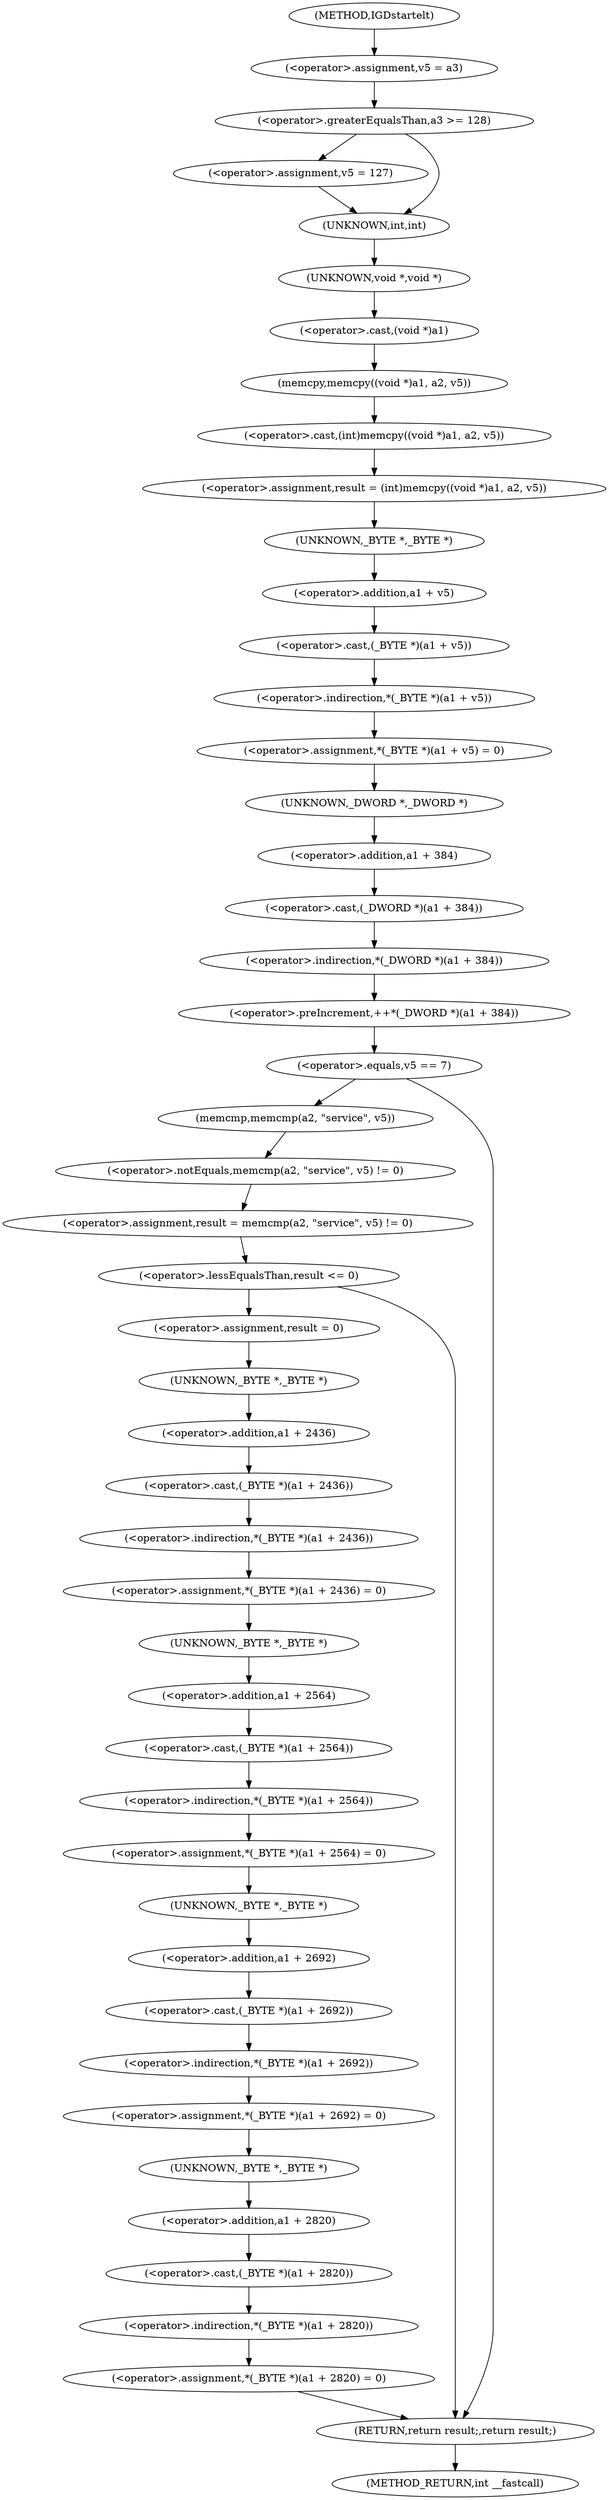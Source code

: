 digraph IGDstartelt {  
"1000110" [label = "(<operator>.assignment,v5 = a3)" ]
"1000114" [label = "(<operator>.greaterEqualsThan,a3 >= 128)" ]
"1000117" [label = "(<operator>.assignment,v5 = 127)" ]
"1000120" [label = "(<operator>.assignment,result = (int)memcpy((void *)a1, a2, v5))" ]
"1000122" [label = "(<operator>.cast,(int)memcpy((void *)a1, a2, v5))" ]
"1000123" [label = "(UNKNOWN,int,int)" ]
"1000124" [label = "(memcpy,memcpy((void *)a1, a2, v5))" ]
"1000125" [label = "(<operator>.cast,(void *)a1)" ]
"1000126" [label = "(UNKNOWN,void *,void *)" ]
"1000130" [label = "(<operator>.assignment,*(_BYTE *)(a1 + v5) = 0)" ]
"1000131" [label = "(<operator>.indirection,*(_BYTE *)(a1 + v5))" ]
"1000132" [label = "(<operator>.cast,(_BYTE *)(a1 + v5))" ]
"1000133" [label = "(UNKNOWN,_BYTE *,_BYTE *)" ]
"1000134" [label = "(<operator>.addition,a1 + v5)" ]
"1000138" [label = "(<operator>.preIncrement,++*(_DWORD *)(a1 + 384))" ]
"1000139" [label = "(<operator>.indirection,*(_DWORD *)(a1 + 384))" ]
"1000140" [label = "(<operator>.cast,(_DWORD *)(a1 + 384))" ]
"1000141" [label = "(UNKNOWN,_DWORD *,_DWORD *)" ]
"1000142" [label = "(<operator>.addition,a1 + 384)" ]
"1000146" [label = "(<operator>.equals,v5 == 7)" ]
"1000150" [label = "(<operator>.assignment,result = memcmp(a2, \"service\", v5) != 0)" ]
"1000152" [label = "(<operator>.notEquals,memcmp(a2, \"service\", v5) != 0)" ]
"1000153" [label = "(memcmp,memcmp(a2, \"service\", v5))" ]
"1000159" [label = "(<operator>.lessEqualsThan,result <= 0)" ]
"1000163" [label = "(<operator>.assignment,result = 0)" ]
"1000166" [label = "(<operator>.assignment,*(_BYTE *)(a1 + 2436) = 0)" ]
"1000167" [label = "(<operator>.indirection,*(_BYTE *)(a1 + 2436))" ]
"1000168" [label = "(<operator>.cast,(_BYTE *)(a1 + 2436))" ]
"1000169" [label = "(UNKNOWN,_BYTE *,_BYTE *)" ]
"1000170" [label = "(<operator>.addition,a1 + 2436)" ]
"1000174" [label = "(<operator>.assignment,*(_BYTE *)(a1 + 2564) = 0)" ]
"1000175" [label = "(<operator>.indirection,*(_BYTE *)(a1 + 2564))" ]
"1000176" [label = "(<operator>.cast,(_BYTE *)(a1 + 2564))" ]
"1000177" [label = "(UNKNOWN,_BYTE *,_BYTE *)" ]
"1000178" [label = "(<operator>.addition,a1 + 2564)" ]
"1000182" [label = "(<operator>.assignment,*(_BYTE *)(a1 + 2692) = 0)" ]
"1000183" [label = "(<operator>.indirection,*(_BYTE *)(a1 + 2692))" ]
"1000184" [label = "(<operator>.cast,(_BYTE *)(a1 + 2692))" ]
"1000185" [label = "(UNKNOWN,_BYTE *,_BYTE *)" ]
"1000186" [label = "(<operator>.addition,a1 + 2692)" ]
"1000190" [label = "(<operator>.assignment,*(_BYTE *)(a1 + 2820) = 0)" ]
"1000191" [label = "(<operator>.indirection,*(_BYTE *)(a1 + 2820))" ]
"1000192" [label = "(<operator>.cast,(_BYTE *)(a1 + 2820))" ]
"1000193" [label = "(UNKNOWN,_BYTE *,_BYTE *)" ]
"1000194" [label = "(<operator>.addition,a1 + 2820)" ]
"1000198" [label = "(RETURN,return result;,return result;)" ]
"1000103" [label = "(METHOD,IGDstartelt)" ]
"1000200" [label = "(METHOD_RETURN,int __fastcall)" ]
  "1000110" -> "1000114" 
  "1000114" -> "1000117" 
  "1000114" -> "1000123" 
  "1000117" -> "1000123" 
  "1000120" -> "1000133" 
  "1000122" -> "1000120" 
  "1000123" -> "1000126" 
  "1000124" -> "1000122" 
  "1000125" -> "1000124" 
  "1000126" -> "1000125" 
  "1000130" -> "1000141" 
  "1000131" -> "1000130" 
  "1000132" -> "1000131" 
  "1000133" -> "1000134" 
  "1000134" -> "1000132" 
  "1000138" -> "1000146" 
  "1000139" -> "1000138" 
  "1000140" -> "1000139" 
  "1000141" -> "1000142" 
  "1000142" -> "1000140" 
  "1000146" -> "1000153" 
  "1000146" -> "1000198" 
  "1000150" -> "1000159" 
  "1000152" -> "1000150" 
  "1000153" -> "1000152" 
  "1000159" -> "1000163" 
  "1000159" -> "1000198" 
  "1000163" -> "1000169" 
  "1000166" -> "1000177" 
  "1000167" -> "1000166" 
  "1000168" -> "1000167" 
  "1000169" -> "1000170" 
  "1000170" -> "1000168" 
  "1000174" -> "1000185" 
  "1000175" -> "1000174" 
  "1000176" -> "1000175" 
  "1000177" -> "1000178" 
  "1000178" -> "1000176" 
  "1000182" -> "1000193" 
  "1000183" -> "1000182" 
  "1000184" -> "1000183" 
  "1000185" -> "1000186" 
  "1000186" -> "1000184" 
  "1000190" -> "1000198" 
  "1000191" -> "1000190" 
  "1000192" -> "1000191" 
  "1000193" -> "1000194" 
  "1000194" -> "1000192" 
  "1000198" -> "1000200" 
  "1000103" -> "1000110" 
}
